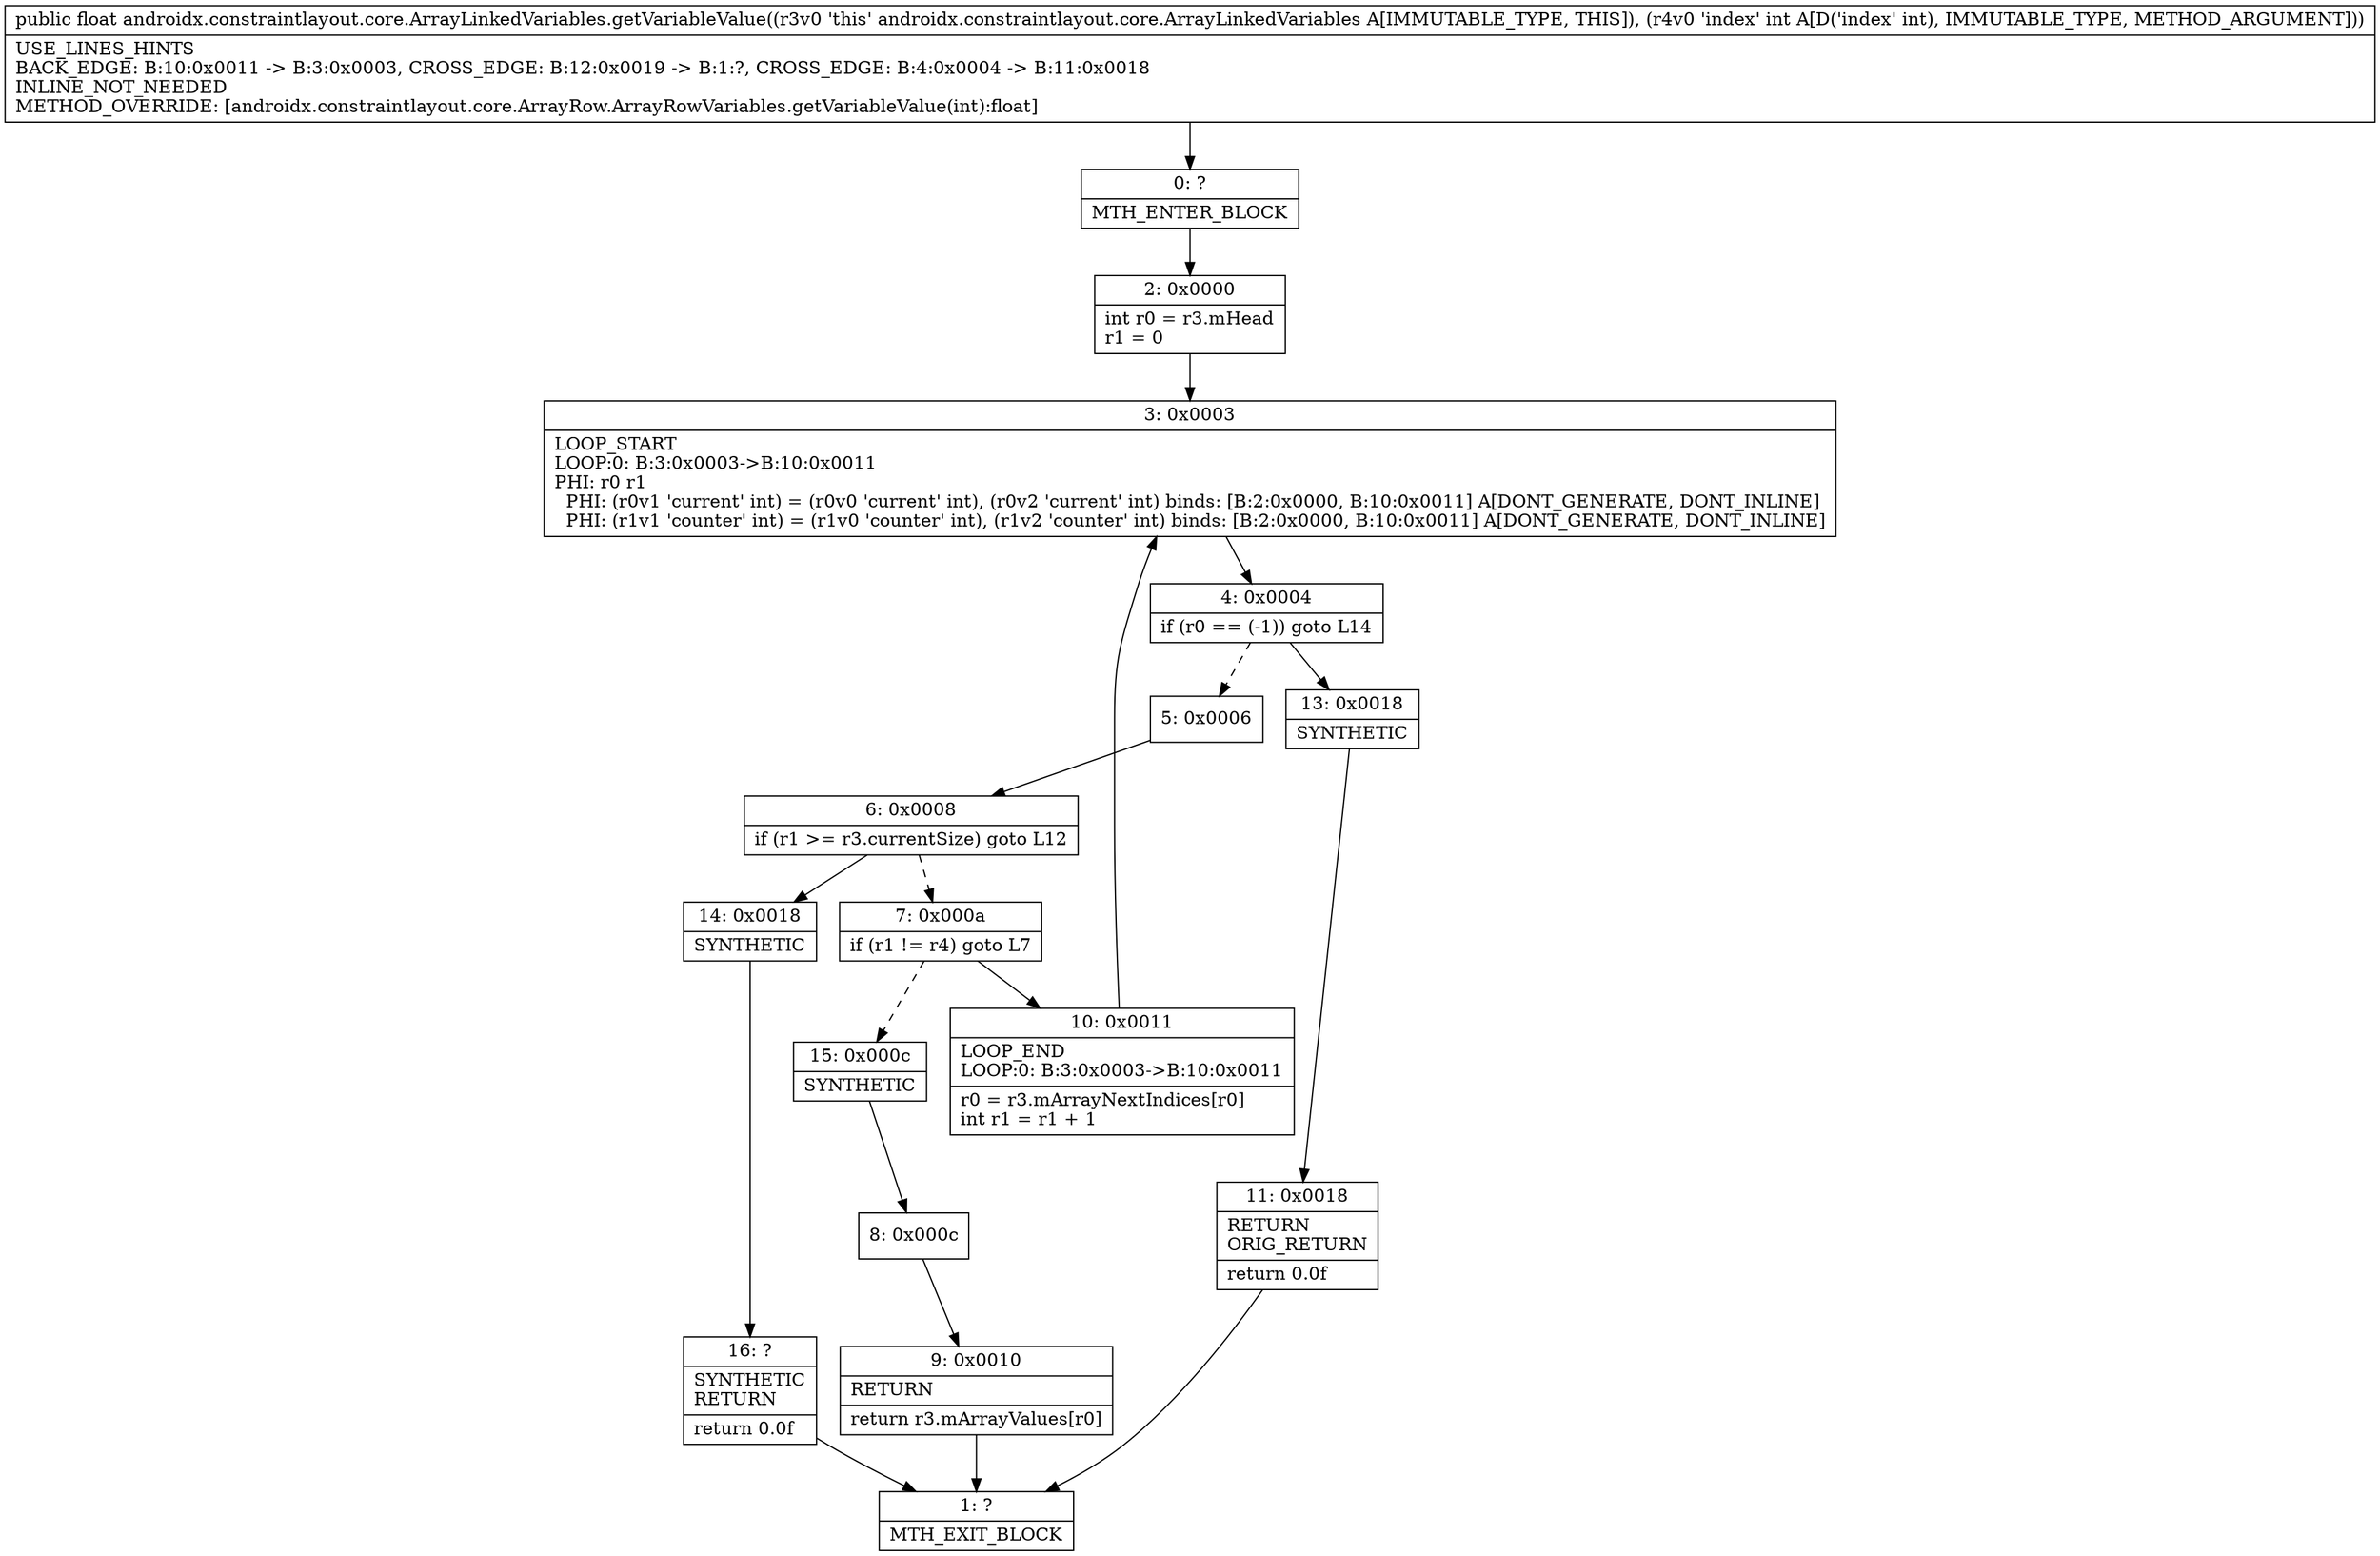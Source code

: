 digraph "CFG forandroidx.constraintlayout.core.ArrayLinkedVariables.getVariableValue(I)F" {
Node_0 [shape=record,label="{0\:\ ?|MTH_ENTER_BLOCK\l}"];
Node_2 [shape=record,label="{2\:\ 0x0000|int r0 = r3.mHead\lr1 = 0\l}"];
Node_3 [shape=record,label="{3\:\ 0x0003|LOOP_START\lLOOP:0: B:3:0x0003\-\>B:10:0x0011\lPHI: r0 r1 \l  PHI: (r0v1 'current' int) = (r0v0 'current' int), (r0v2 'current' int) binds: [B:2:0x0000, B:10:0x0011] A[DONT_GENERATE, DONT_INLINE]\l  PHI: (r1v1 'counter' int) = (r1v0 'counter' int), (r1v2 'counter' int) binds: [B:2:0x0000, B:10:0x0011] A[DONT_GENERATE, DONT_INLINE]\l}"];
Node_4 [shape=record,label="{4\:\ 0x0004|if (r0 == (\-1)) goto L14\l}"];
Node_5 [shape=record,label="{5\:\ 0x0006}"];
Node_6 [shape=record,label="{6\:\ 0x0008|if (r1 \>= r3.currentSize) goto L12\l}"];
Node_7 [shape=record,label="{7\:\ 0x000a|if (r1 != r4) goto L7\l}"];
Node_10 [shape=record,label="{10\:\ 0x0011|LOOP_END\lLOOP:0: B:3:0x0003\-\>B:10:0x0011\l|r0 = r3.mArrayNextIndices[r0]\lint r1 = r1 + 1\l}"];
Node_15 [shape=record,label="{15\:\ 0x000c|SYNTHETIC\l}"];
Node_8 [shape=record,label="{8\:\ 0x000c}"];
Node_9 [shape=record,label="{9\:\ 0x0010|RETURN\l|return r3.mArrayValues[r0]\l}"];
Node_1 [shape=record,label="{1\:\ ?|MTH_EXIT_BLOCK\l}"];
Node_14 [shape=record,label="{14\:\ 0x0018|SYNTHETIC\l}"];
Node_16 [shape=record,label="{16\:\ ?|SYNTHETIC\lRETURN\l|return 0.0f\l}"];
Node_13 [shape=record,label="{13\:\ 0x0018|SYNTHETIC\l}"];
Node_11 [shape=record,label="{11\:\ 0x0018|RETURN\lORIG_RETURN\l|return 0.0f\l}"];
MethodNode[shape=record,label="{public float androidx.constraintlayout.core.ArrayLinkedVariables.getVariableValue((r3v0 'this' androidx.constraintlayout.core.ArrayLinkedVariables A[IMMUTABLE_TYPE, THIS]), (r4v0 'index' int A[D('index' int), IMMUTABLE_TYPE, METHOD_ARGUMENT]))  | USE_LINES_HINTS\lBACK_EDGE: B:10:0x0011 \-\> B:3:0x0003, CROSS_EDGE: B:12:0x0019 \-\> B:1:?, CROSS_EDGE: B:4:0x0004 \-\> B:11:0x0018\lINLINE_NOT_NEEDED\lMETHOD_OVERRIDE: [androidx.constraintlayout.core.ArrayRow.ArrayRowVariables.getVariableValue(int):float]\l}"];
MethodNode -> Node_0;Node_0 -> Node_2;
Node_2 -> Node_3;
Node_3 -> Node_4;
Node_4 -> Node_5[style=dashed];
Node_4 -> Node_13;
Node_5 -> Node_6;
Node_6 -> Node_7[style=dashed];
Node_6 -> Node_14;
Node_7 -> Node_10;
Node_7 -> Node_15[style=dashed];
Node_10 -> Node_3;
Node_15 -> Node_8;
Node_8 -> Node_9;
Node_9 -> Node_1;
Node_14 -> Node_16;
Node_16 -> Node_1;
Node_13 -> Node_11;
Node_11 -> Node_1;
}

